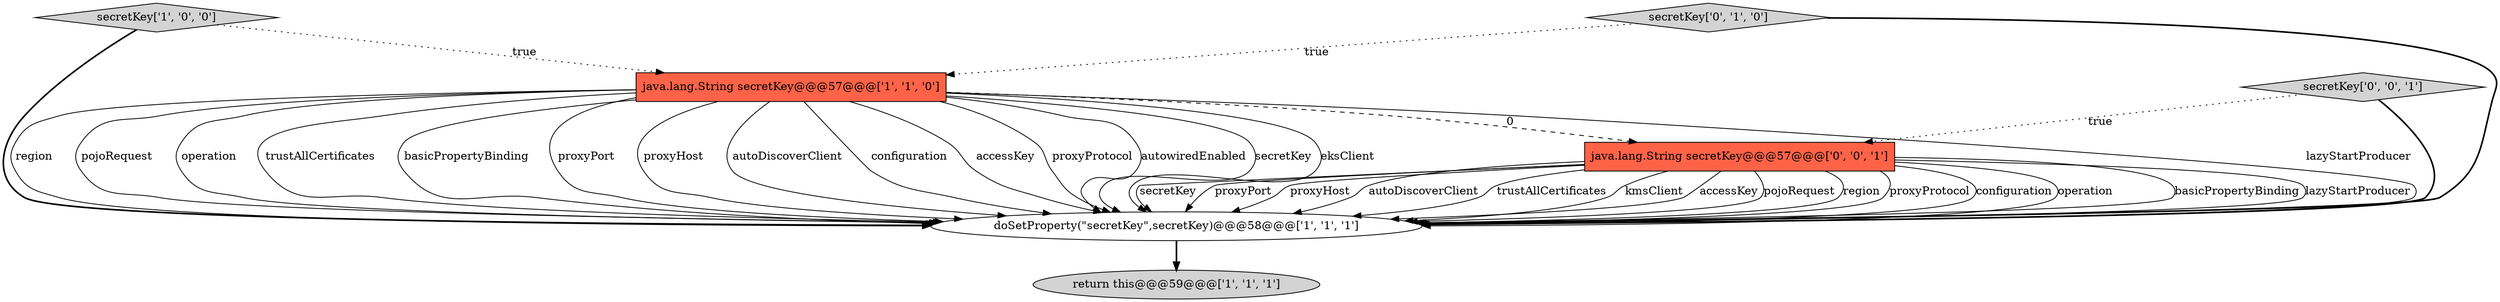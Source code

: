 digraph {
1 [style = filled, label = "secretKey['1', '0', '0']", fillcolor = lightgray, shape = diamond image = "AAA0AAABBB1BBB"];
3 [style = filled, label = "return this@@@59@@@['1', '1', '1']", fillcolor = lightgray, shape = ellipse image = "AAA0AAABBB1BBB"];
0 [style = filled, label = "java.lang.String secretKey@@@57@@@['1', '1', '0']", fillcolor = tomato, shape = box image = "AAA0AAABBB1BBB"];
6 [style = filled, label = "secretKey['0', '0', '1']", fillcolor = lightgray, shape = diamond image = "AAA0AAABBB3BBB"];
5 [style = filled, label = "java.lang.String secretKey@@@57@@@['0', '0', '1']", fillcolor = tomato, shape = box image = "AAA0AAABBB3BBB"];
2 [style = filled, label = "doSetProperty(\"secretKey\",secretKey)@@@58@@@['1', '1', '1']", fillcolor = white, shape = ellipse image = "AAA0AAABBB1BBB"];
4 [style = filled, label = "secretKey['0', '1', '0']", fillcolor = lightgray, shape = diamond image = "AAA0AAABBB2BBB"];
5->2 [style = solid, label="basicPropertyBinding"];
0->2 [style = solid, label="autowiredEnabled"];
0->2 [style = solid, label="secretKey"];
5->2 [style = solid, label="lazyStartProducer"];
0->2 [style = solid, label="eksClient"];
0->5 [style = dashed, label="0"];
0->2 [style = solid, label="lazyStartProducer"];
0->2 [style = solid, label="region"];
5->2 [style = solid, label="secretKey"];
2->3 [style = bold, label=""];
4->0 [style = dotted, label="true"];
5->2 [style = solid, label="proxyPort"];
0->2 [style = solid, label="pojoRequest"];
5->2 [style = solid, label="proxyHost"];
5->2 [style = solid, label="autoDiscoverClient"];
0->2 [style = solid, label="operation"];
4->2 [style = bold, label=""];
5->2 [style = solid, label="trustAllCertificates"];
0->2 [style = solid, label="trustAllCertificates"];
0->2 [style = solid, label="basicPropertyBinding"];
5->2 [style = solid, label="kmsClient"];
6->2 [style = bold, label=""];
6->5 [style = dotted, label="true"];
0->2 [style = solid, label="proxyPort"];
0->2 [style = solid, label="proxyHost"];
5->2 [style = solid, label="accessKey"];
5->2 [style = solid, label="pojoRequest"];
0->2 [style = solid, label="autoDiscoverClient"];
1->2 [style = bold, label=""];
1->0 [style = dotted, label="true"];
5->2 [style = solid, label="region"];
5->2 [style = solid, label="proxyProtocol"];
5->2 [style = solid, label="configuration"];
5->2 [style = solid, label="operation"];
0->2 [style = solid, label="configuration"];
0->2 [style = solid, label="accessKey"];
0->2 [style = solid, label="proxyProtocol"];
}
